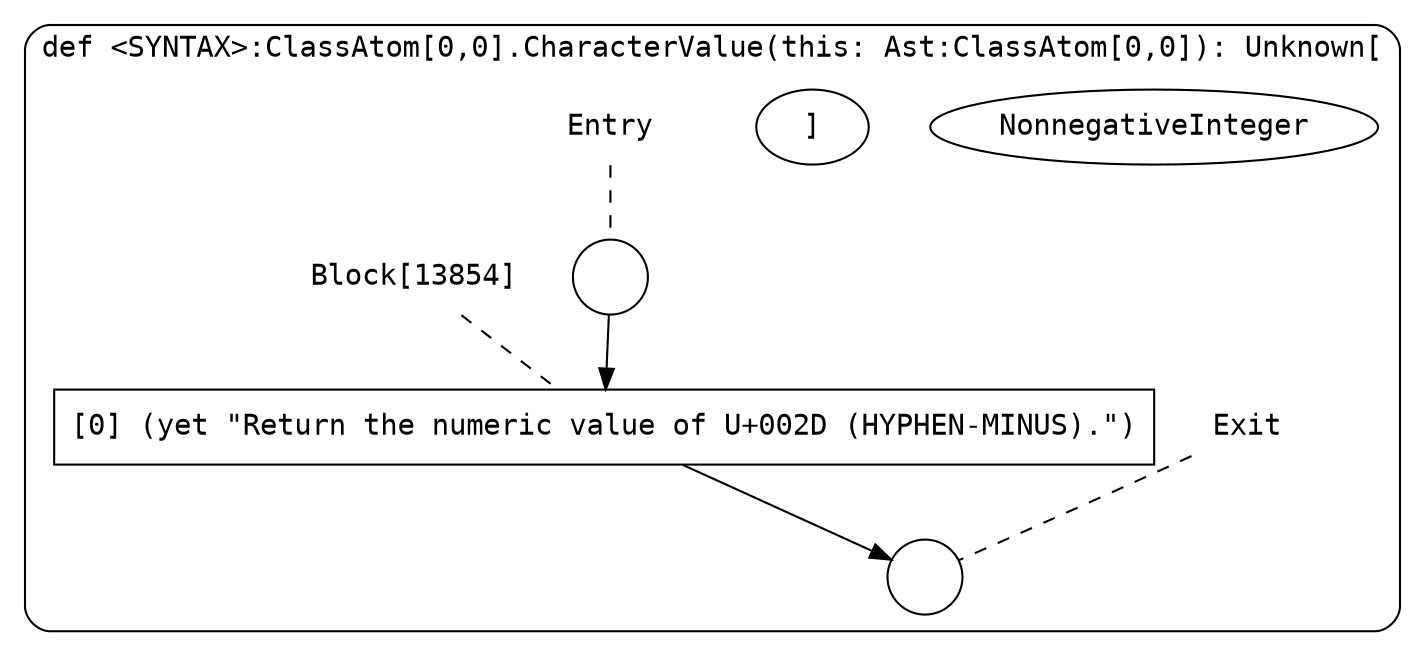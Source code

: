 digraph {
  graph [fontname = "Consolas"]
  node [fontname = "Consolas"]
  edge [fontname = "Consolas"]
  subgraph cluster2212 {
    label = "def <SYNTAX>:ClassAtom[0,0].CharacterValue(this: Ast:ClassAtom[0,0]): Unknown["NonnegativeInteger"]"
    style = rounded
    cluster2212_entry_name [shape=none, label=<<font color="black">Entry</font>>]
    cluster2212_entry_name -> cluster2212_entry [arrowhead=none, color="black", style=dashed]
    cluster2212_entry [shape=circle label=" " color="black" fillcolor="white" style=filled]
    cluster2212_entry -> node13854 [color="black"]
    cluster2212_exit_name [shape=none, label=<<font color="black">Exit</font>>]
    cluster2212_exit_name -> cluster2212_exit [arrowhead=none, color="black", style=dashed]
    cluster2212_exit [shape=circle label=" " color="black" fillcolor="white" style=filled]
    node13854_name [shape=none, label=<<font color="black">Block[13854]</font>>]
    node13854_name -> node13854 [arrowhead=none, color="black", style=dashed]
    node13854 [shape=box, label=<<font color="black">[0] (yet &quot;Return the numeric value of U+002D (HYPHEN-MINUS).&quot;)<BR ALIGN="LEFT"/></font>> color="black" fillcolor="white", style=filled]
    node13854 -> cluster2212_exit [color="black"]
  }
}